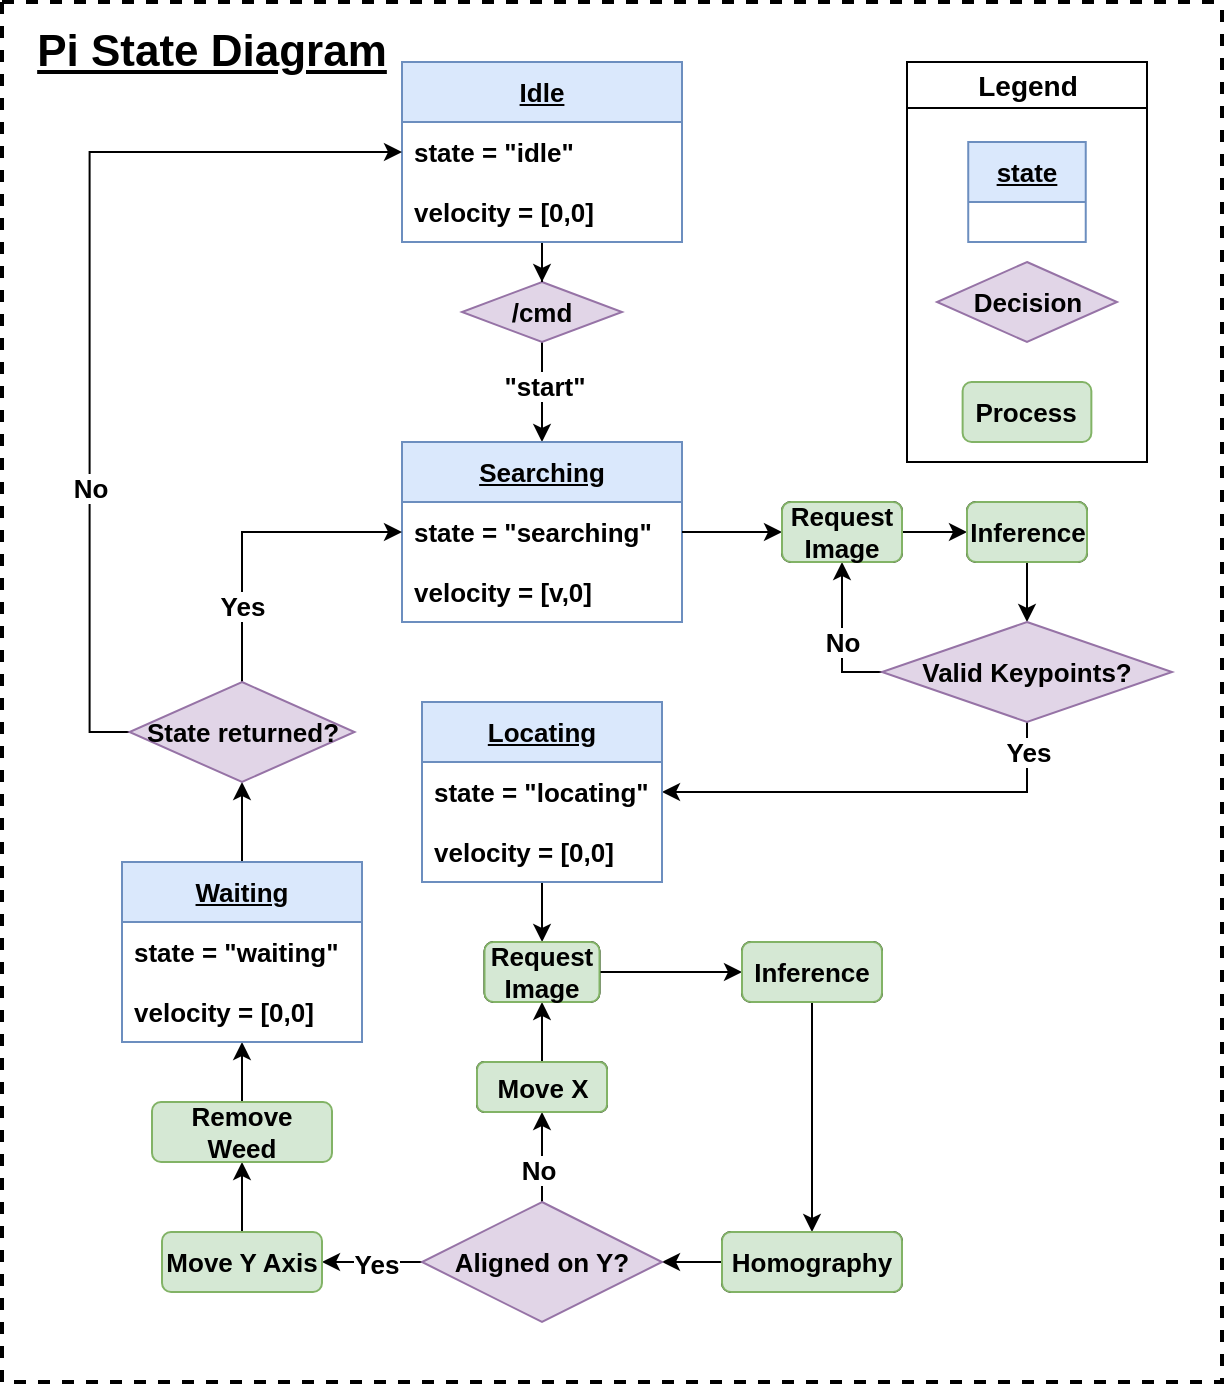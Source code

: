 <mxfile version="24.8.6">
  <diagram id="DzLsgyPNC4y2OptwUkxq" name="Page-1">
    <mxGraphModel dx="1687" dy="1009" grid="1" gridSize="10" guides="1" tooltips="1" connect="1" arrows="1" fold="1" page="1" pageScale="1" pageWidth="850" pageHeight="1100" math="0" shadow="0">
      <root>
        <mxCell id="0" />
        <mxCell id="1" parent="0" />
        <mxCell id="jF6Baknl4ynv4NxAoaoa-1" style="edgeStyle=orthogonalEdgeStyle;rounded=0;orthogonalLoop=1;jettySize=auto;html=1;exitX=0.5;exitY=1;exitDx=0;exitDy=0;entryX=0.5;entryY=0;entryDx=0;entryDy=0;fontStyle=1;fontSize=13;" parent="1" source="jF6Baknl4ynv4NxAoaoa-3" target="jF6Baknl4ynv4NxAoaoa-8" edge="1">
          <mxGeometry relative="1" as="geometry" />
        </mxCell>
        <mxCell id="jF6Baknl4ynv4NxAoaoa-2" value="&quot;start&quot;" style="edgeLabel;html=1;align=center;verticalAlign=middle;resizable=0;points=[];fontStyle=1;fontSize=13;" parent="jF6Baknl4ynv4NxAoaoa-1" vertex="1" connectable="0">
          <mxGeometry x="-0.12" y="1" relative="1" as="geometry">
            <mxPoint as="offset" />
          </mxGeometry>
        </mxCell>
        <mxCell id="jF6Baknl4ynv4NxAoaoa-3" value="/cmd" style="rhombus;whiteSpace=wrap;html=1;fillColor=#e1d5e7;strokeColor=#9673a6;fontStyle=1;fontSize=13;" parent="1" vertex="1">
          <mxGeometry x="410" y="230" width="80" height="30" as="geometry" />
        </mxCell>
        <mxCell id="jF6Baknl4ynv4NxAoaoa-4" style="edgeStyle=orthogonalEdgeStyle;rounded=0;orthogonalLoop=1;jettySize=auto;html=1;entryX=0.5;entryY=0;entryDx=0;entryDy=0;fontStyle=1;fontSize=13;" parent="1" source="jF6Baknl4ynv4NxAoaoa-5" target="jF6Baknl4ynv4NxAoaoa-3" edge="1">
          <mxGeometry relative="1" as="geometry" />
        </mxCell>
        <mxCell id="jF6Baknl4ynv4NxAoaoa-5" value="&lt;span style=&quot;font-size: 13px;&quot;&gt;&lt;u style=&quot;font-size: 13px;&quot;&gt;Idle&lt;/u&gt;&lt;/span&gt;" style="swimlane;fontStyle=1;childLayout=stackLayout;horizontal=1;startSize=30;horizontalStack=0;resizeParent=1;resizeParentMax=0;resizeLast=0;collapsible=1;marginBottom=0;whiteSpace=wrap;html=1;fillColor=#dae8fc;strokeColor=#6c8ebf;fontSize=13;" parent="1" vertex="1">
          <mxGeometry x="380" y="120" width="140" height="90" as="geometry" />
        </mxCell>
        <mxCell id="jF6Baknl4ynv4NxAoaoa-6" value="state = &quot;idle&quot;" style="text;strokeColor=none;fillColor=none;align=left;verticalAlign=middle;spacingLeft=4;spacingRight=4;overflow=hidden;points=[[0,0.5],[1,0.5]];portConstraint=eastwest;rotatable=0;whiteSpace=wrap;html=1;fontStyle=1;fontSize=13;" parent="jF6Baknl4ynv4NxAoaoa-5" vertex="1">
          <mxGeometry y="30" width="140" height="30" as="geometry" />
        </mxCell>
        <mxCell id="jF6Baknl4ynv4NxAoaoa-7" value="velocity = [0,0]" style="text;strokeColor=none;fillColor=none;align=left;verticalAlign=middle;spacingLeft=4;spacingRight=4;overflow=hidden;points=[[0,0.5],[1,0.5]];portConstraint=eastwest;rotatable=0;whiteSpace=wrap;html=1;fontStyle=1;fontSize=13;" parent="jF6Baknl4ynv4NxAoaoa-5" vertex="1">
          <mxGeometry y="60" width="140" height="30" as="geometry" />
        </mxCell>
        <mxCell id="jF6Baknl4ynv4NxAoaoa-8" value="&lt;span style=&quot;font-size: 13px;&quot;&gt;&lt;u style=&quot;font-size: 13px;&quot;&gt;Searching&lt;/u&gt;&lt;/span&gt;" style="swimlane;fontStyle=1;childLayout=stackLayout;horizontal=1;startSize=30;horizontalStack=0;resizeParent=1;resizeParentMax=0;resizeLast=0;collapsible=1;marginBottom=0;whiteSpace=wrap;html=1;fillColor=#dae8fc;strokeColor=#6c8ebf;fontSize=13;" parent="1" vertex="1">
          <mxGeometry x="380" y="310" width="140" height="90" as="geometry" />
        </mxCell>
        <mxCell id="jF6Baknl4ynv4NxAoaoa-9" value="state = &quot;searching&quot;" style="text;strokeColor=none;fillColor=none;align=left;verticalAlign=middle;spacingLeft=4;spacingRight=4;overflow=hidden;points=[[0,0.5],[1,0.5]];portConstraint=eastwest;rotatable=0;whiteSpace=wrap;html=1;fontStyle=1;fontSize=13;" parent="jF6Baknl4ynv4NxAoaoa-8" vertex="1">
          <mxGeometry y="30" width="140" height="30" as="geometry" />
        </mxCell>
        <mxCell id="jF6Baknl4ynv4NxAoaoa-10" value="velocity = [v,0]" style="text;strokeColor=none;fillColor=none;align=left;verticalAlign=middle;spacingLeft=4;spacingRight=4;overflow=hidden;points=[[0,0.5],[1,0.5]];portConstraint=eastwest;rotatable=0;whiteSpace=wrap;html=1;fontStyle=1;fontSize=13;" parent="jF6Baknl4ynv4NxAoaoa-8" vertex="1">
          <mxGeometry y="60" width="140" height="30" as="geometry" />
        </mxCell>
        <mxCell id="jF6Baknl4ynv4NxAoaoa-11" style="edgeStyle=orthogonalEdgeStyle;rounded=0;orthogonalLoop=1;jettySize=auto;html=1;exitX=1;exitY=0.5;exitDx=0;exitDy=0;entryX=0;entryY=0.5;entryDx=0;entryDy=0;fontStyle=1;fontSize=13;" parent="1" source="jF6Baknl4ynv4NxAoaoa-12" target="jF6Baknl4ynv4NxAoaoa-15" edge="1">
          <mxGeometry relative="1" as="geometry" />
        </mxCell>
        <mxCell id="jF6Baknl4ynv4NxAoaoa-12" value="Request Image" style="rounded=1;whiteSpace=wrap;html=1;fontStyle=1;fontSize=13;" parent="1" vertex="1">
          <mxGeometry x="570" y="340" width="60" height="30" as="geometry" />
        </mxCell>
        <mxCell id="jF6Baknl4ynv4NxAoaoa-13" style="edgeStyle=orthogonalEdgeStyle;rounded=0;orthogonalLoop=1;jettySize=auto;html=1;exitX=1;exitY=0.5;exitDx=0;exitDy=0;entryX=0;entryY=0.5;entryDx=0;entryDy=0;fontStyle=1;fontSize=13;" parent="1" source="jF6Baknl4ynv4NxAoaoa-9" target="jF6Baknl4ynv4NxAoaoa-12" edge="1">
          <mxGeometry relative="1" as="geometry" />
        </mxCell>
        <mxCell id="jF6Baknl4ynv4NxAoaoa-14" style="edgeStyle=orthogonalEdgeStyle;rounded=0;orthogonalLoop=1;jettySize=auto;html=1;exitX=0.5;exitY=1;exitDx=0;exitDy=0;entryX=0.5;entryY=0;entryDx=0;entryDy=0;fontStyle=1;fontSize=13;" parent="1" source="jF6Baknl4ynv4NxAoaoa-15" target="jF6Baknl4ynv4NxAoaoa-20" edge="1">
          <mxGeometry relative="1" as="geometry" />
        </mxCell>
        <mxCell id="jF6Baknl4ynv4NxAoaoa-15" value="Inference" style="rounded=1;whiteSpace=wrap;html=1;fontStyle=1;fontSize=13;" parent="1" vertex="1">
          <mxGeometry x="662.5" y="340" width="60" height="30" as="geometry" />
        </mxCell>
        <mxCell id="jF6Baknl4ynv4NxAoaoa-16" style="edgeStyle=orthogonalEdgeStyle;rounded=0;orthogonalLoop=1;jettySize=auto;html=1;exitX=0;exitY=0.5;exitDx=0;exitDy=0;entryX=0.5;entryY=1;entryDx=0;entryDy=0;fontStyle=1;fontSize=13;" parent="1" source="jF6Baknl4ynv4NxAoaoa-20" target="jF6Baknl4ynv4NxAoaoa-12" edge="1">
          <mxGeometry relative="1" as="geometry" />
        </mxCell>
        <mxCell id="jF6Baknl4ynv4NxAoaoa-17" value="No" style="edgeLabel;html=1;align=center;verticalAlign=middle;resizable=0;points=[];fontStyle=1;fontSize=13;" parent="jF6Baknl4ynv4NxAoaoa-16" vertex="1" connectable="0">
          <mxGeometry x="-0.491" y="-1" relative="1" as="geometry">
            <mxPoint x="-1" y="-14" as="offset" />
          </mxGeometry>
        </mxCell>
        <mxCell id="jF6Baknl4ynv4NxAoaoa-18" style="edgeStyle=orthogonalEdgeStyle;rounded=0;orthogonalLoop=1;jettySize=auto;html=1;exitX=0.5;exitY=1;exitDx=0;exitDy=0;entryX=1;entryY=0.5;entryDx=0;entryDy=0;fontStyle=1;fontSize=13;" parent="1" source="jF6Baknl4ynv4NxAoaoa-20" target="jF6Baknl4ynv4NxAoaoa-23" edge="1">
          <mxGeometry relative="1" as="geometry" />
        </mxCell>
        <mxCell id="jF6Baknl4ynv4NxAoaoa-19" value="Yes" style="edgeLabel;html=1;align=center;verticalAlign=middle;resizable=0;points=[];fontStyle=1;fontSize=13;" parent="jF6Baknl4ynv4NxAoaoa-18" vertex="1" connectable="0">
          <mxGeometry x="-0.789" y="1" relative="1" as="geometry">
            <mxPoint x="-1" y="-8" as="offset" />
          </mxGeometry>
        </mxCell>
        <mxCell id="jF6Baknl4ynv4NxAoaoa-20" value="Valid Keypoints?" style="rhombus;whiteSpace=wrap;html=1;fillColor=#e1d5e7;strokeColor=#9673a6;fontStyle=1;fontSize=13;" parent="1" vertex="1">
          <mxGeometry x="620" y="400" width="145" height="50" as="geometry" />
        </mxCell>
        <mxCell id="jF6Baknl4ynv4NxAoaoa-21" style="edgeStyle=orthogonalEdgeStyle;rounded=0;orthogonalLoop=1;jettySize=auto;html=1;fontStyle=1;fontSize=13;" parent="1" source="jF6Baknl4ynv4NxAoaoa-22" target="jF6Baknl4ynv4NxAoaoa-26" edge="1">
          <mxGeometry relative="1" as="geometry" />
        </mxCell>
        <mxCell id="jF6Baknl4ynv4NxAoaoa-22" value="&lt;span style=&quot;font-size: 13px;&quot;&gt;&lt;u style=&quot;font-size: 13px;&quot;&gt;Locating&lt;/u&gt;&lt;/span&gt;" style="swimlane;fontStyle=1;childLayout=stackLayout;horizontal=1;startSize=30;horizontalStack=0;resizeParent=1;resizeParentMax=0;resizeLast=0;collapsible=1;marginBottom=0;whiteSpace=wrap;html=1;fillColor=#dae8fc;strokeColor=#6c8ebf;fontSize=13;" parent="1" vertex="1">
          <mxGeometry x="390" y="440" width="120" height="90" as="geometry" />
        </mxCell>
        <mxCell id="jF6Baknl4ynv4NxAoaoa-23" value="state = &quot;locating&quot;" style="text;strokeColor=none;fillColor=none;align=left;verticalAlign=middle;spacingLeft=4;spacingRight=4;overflow=hidden;points=[[0,0.5],[1,0.5]];portConstraint=eastwest;rotatable=0;whiteSpace=wrap;html=1;fontStyle=1;fontSize=13;" parent="jF6Baknl4ynv4NxAoaoa-22" vertex="1">
          <mxGeometry y="30" width="120" height="30" as="geometry" />
        </mxCell>
        <mxCell id="jF6Baknl4ynv4NxAoaoa-24" value="velocity = [0,0]" style="text;strokeColor=none;fillColor=none;align=left;verticalAlign=middle;spacingLeft=4;spacingRight=4;overflow=hidden;points=[[0,0.5],[1,0.5]];portConstraint=eastwest;rotatable=0;whiteSpace=wrap;html=1;fontStyle=1;fontSize=13;" parent="jF6Baknl4ynv4NxAoaoa-22" vertex="1">
          <mxGeometry y="60" width="120" height="30" as="geometry" />
        </mxCell>
        <mxCell id="jF6Baknl4ynv4NxAoaoa-25" style="edgeStyle=orthogonalEdgeStyle;rounded=0;orthogonalLoop=1;jettySize=auto;html=1;exitX=1;exitY=0.5;exitDx=0;exitDy=0;entryX=0;entryY=0.5;entryDx=0;entryDy=0;fontStyle=1;fontSize=13;" parent="1" source="jF6Baknl4ynv4NxAoaoa-26" target="jF6Baknl4ynv4NxAoaoa-28" edge="1">
          <mxGeometry relative="1" as="geometry" />
        </mxCell>
        <mxCell id="jF6Baknl4ynv4NxAoaoa-26" value="Request Image" style="rounded=1;whiteSpace=wrap;html=1;fontStyle=1;fontSize=13;" parent="1" vertex="1">
          <mxGeometry x="421.25" y="560" width="57.5" height="30" as="geometry" />
        </mxCell>
        <mxCell id="jF6Baknl4ynv4NxAoaoa-27" style="edgeStyle=orthogonalEdgeStyle;rounded=0;orthogonalLoop=1;jettySize=auto;html=1;exitX=0.5;exitY=1;exitDx=0;exitDy=0;entryX=0.5;entryY=0;entryDx=0;entryDy=0;fontStyle=1;fontSize=13;" parent="1" source="jF6Baknl4ynv4NxAoaoa-28" target="jF6Baknl4ynv4NxAoaoa-30" edge="1">
          <mxGeometry relative="1" as="geometry" />
        </mxCell>
        <mxCell id="jF6Baknl4ynv4NxAoaoa-28" value="Inference" style="rounded=1;whiteSpace=wrap;html=1;fontStyle=1;fontSize=13;" parent="1" vertex="1">
          <mxGeometry x="550" y="560" width="70" height="30" as="geometry" />
        </mxCell>
        <mxCell id="jF6Baknl4ynv4NxAoaoa-29" style="edgeStyle=orthogonalEdgeStyle;rounded=0;orthogonalLoop=1;jettySize=auto;html=1;exitX=0;exitY=0.5;exitDx=0;exitDy=0;entryX=1;entryY=0.5;entryDx=0;entryDy=0;fontStyle=1;fontSize=13;" parent="1" source="jF6Baknl4ynv4NxAoaoa-30" target="jF6Baknl4ynv4NxAoaoa-38" edge="1">
          <mxGeometry relative="1" as="geometry" />
        </mxCell>
        <mxCell id="jF6Baknl4ynv4NxAoaoa-30" value="Homography" style="rounded=1;whiteSpace=wrap;html=1;fontStyle=1;fontSize=13;" parent="1" vertex="1">
          <mxGeometry x="540" y="705" width="90" height="30" as="geometry" />
        </mxCell>
        <mxCell id="jF6Baknl4ynv4NxAoaoa-31" style="edgeStyle=orthogonalEdgeStyle;rounded=0;orthogonalLoop=1;jettySize=auto;html=1;exitX=0.5;exitY=0;exitDx=0;exitDy=0;entryX=0.5;entryY=1;entryDx=0;entryDy=0;fontStyle=1;fontSize=13;" parent="1" source="jF6Baknl4ynv4NxAoaoa-32" target="jF6Baknl4ynv4NxAoaoa-26" edge="1">
          <mxGeometry relative="1" as="geometry" />
        </mxCell>
        <mxCell id="jF6Baknl4ynv4NxAoaoa-32" value="Move X" style="rounded=1;whiteSpace=wrap;html=1;fontStyle=1;fontSize=13;" parent="1" vertex="1">
          <mxGeometry x="417.5" y="620" width="65" height="25" as="geometry" />
        </mxCell>
        <mxCell id="jF6Baknl4ynv4NxAoaoa-34" style="edgeStyle=orthogonalEdgeStyle;rounded=0;orthogonalLoop=1;jettySize=auto;html=1;exitX=0.5;exitY=0;exitDx=0;exitDy=0;entryX=0.5;entryY=1;entryDx=0;entryDy=0;fontStyle=1;fontSize=13;" parent="1" source="jF6Baknl4ynv4NxAoaoa-38" target="jF6Baknl4ynv4NxAoaoa-32" edge="1">
          <mxGeometry relative="1" as="geometry" />
        </mxCell>
        <mxCell id="jF6Baknl4ynv4NxAoaoa-35" value="No" style="edgeLabel;html=1;align=center;verticalAlign=middle;resizable=0;points=[];fontStyle=1;fontSize=13;" parent="jF6Baknl4ynv4NxAoaoa-34" vertex="1" connectable="0">
          <mxGeometry x="-0.275" y="2" relative="1" as="geometry">
            <mxPoint as="offset" />
          </mxGeometry>
        </mxCell>
        <mxCell id="jF6Baknl4ynv4NxAoaoa-36" style="edgeStyle=orthogonalEdgeStyle;rounded=0;orthogonalLoop=1;jettySize=auto;html=1;exitX=0;exitY=0.5;exitDx=0;exitDy=0;entryX=1;entryY=0.5;entryDx=0;entryDy=0;fontStyle=1;fontSize=13;" parent="1" source="jF6Baknl4ynv4NxAoaoa-38" target="jF6Baknl4ynv4NxAoaoa-40" edge="1">
          <mxGeometry relative="1" as="geometry" />
        </mxCell>
        <mxCell id="jF6Baknl4ynv4NxAoaoa-37" value="Yes" style="edgeLabel;html=1;align=center;verticalAlign=middle;resizable=0;points=[];fontStyle=1;fontSize=13;" parent="jF6Baknl4ynv4NxAoaoa-36" vertex="1" connectable="0">
          <mxGeometry x="-0.057" y="1" relative="1" as="geometry">
            <mxPoint as="offset" />
          </mxGeometry>
        </mxCell>
        <mxCell id="jF6Baknl4ynv4NxAoaoa-38" value="Aligned on Y?" style="rhombus;whiteSpace=wrap;html=1;fillColor=#e1d5e7;strokeColor=#9673a6;fontStyle=1;fontSize=13;" parent="1" vertex="1">
          <mxGeometry x="390" y="690" width="120" height="60" as="geometry" />
        </mxCell>
        <mxCell id="jF6Baknl4ynv4NxAoaoa-39" style="edgeStyle=orthogonalEdgeStyle;rounded=0;orthogonalLoop=1;jettySize=auto;html=1;exitX=0.5;exitY=0;exitDx=0;exitDy=0;entryX=0.5;entryY=1;entryDx=0;entryDy=0;fontStyle=1;fontSize=13;" parent="1" source="jF6Baknl4ynv4NxAoaoa-40" target="jF6Baknl4ynv4NxAoaoa-42" edge="1">
          <mxGeometry relative="1" as="geometry" />
        </mxCell>
        <mxCell id="jF6Baknl4ynv4NxAoaoa-40" value="Move Y Axis" style="rounded=1;whiteSpace=wrap;html=1;fillColor=#d5e8d4;strokeColor=#82b366;fontStyle=1;fontSize=13;" parent="1" vertex="1">
          <mxGeometry x="260" y="705" width="80" height="30" as="geometry" />
        </mxCell>
        <mxCell id="jF6Baknl4ynv4NxAoaoa-46" style="edgeStyle=orthogonalEdgeStyle;rounded=0;orthogonalLoop=1;jettySize=auto;html=1;exitX=0.5;exitY=0;exitDx=0;exitDy=0;fontStyle=1;fontSize=13;" parent="1" source="jF6Baknl4ynv4NxAoaoa-42" target="jF6Baknl4ynv4NxAoaoa-43" edge="1">
          <mxGeometry relative="1" as="geometry" />
        </mxCell>
        <mxCell id="jF6Baknl4ynv4NxAoaoa-42" value="Remove Weed" style="rounded=1;whiteSpace=wrap;html=1;fillColor=#d5e8d4;strokeColor=#82b366;fontStyle=1;fontSize=13;" parent="1" vertex="1">
          <mxGeometry x="255" y="640" width="90" height="30" as="geometry" />
        </mxCell>
        <mxCell id="jF6Baknl4ynv4NxAoaoa-48" style="edgeStyle=orthogonalEdgeStyle;rounded=0;orthogonalLoop=1;jettySize=auto;html=1;exitX=0.5;exitY=0;exitDx=0;exitDy=0;entryX=0.5;entryY=1;entryDx=0;entryDy=0;fontStyle=1;fontSize=13;" parent="1" source="jF6Baknl4ynv4NxAoaoa-43" target="jF6Baknl4ynv4NxAoaoa-47" edge="1">
          <mxGeometry relative="1" as="geometry" />
        </mxCell>
        <mxCell id="jF6Baknl4ynv4NxAoaoa-43" value="&lt;span style=&quot;font-size: 13px;&quot;&gt;&lt;u style=&quot;font-size: 13px;&quot;&gt;Waiting&lt;/u&gt;&lt;/span&gt;" style="swimlane;fontStyle=1;childLayout=stackLayout;horizontal=1;startSize=30;horizontalStack=0;resizeParent=1;resizeParentMax=0;resizeLast=0;collapsible=1;marginBottom=0;whiteSpace=wrap;html=1;fillColor=#dae8fc;strokeColor=#6c8ebf;fontSize=13;" parent="1" vertex="1">
          <mxGeometry x="240" y="520" width="120" height="90" as="geometry" />
        </mxCell>
        <mxCell id="jF6Baknl4ynv4NxAoaoa-44" value="state = &quot;waiting&quot;" style="text;strokeColor=none;fillColor=none;align=left;verticalAlign=middle;spacingLeft=4;spacingRight=4;overflow=hidden;points=[[0,0.5],[1,0.5]];portConstraint=eastwest;rotatable=0;whiteSpace=wrap;html=1;fontStyle=1;fontSize=13;" parent="jF6Baknl4ynv4NxAoaoa-43" vertex="1">
          <mxGeometry y="30" width="120" height="30" as="geometry" />
        </mxCell>
        <mxCell id="jF6Baknl4ynv4NxAoaoa-45" value="velocity = [0,0]" style="text;strokeColor=none;fillColor=none;align=left;verticalAlign=middle;spacingLeft=4;spacingRight=4;overflow=hidden;points=[[0,0.5],[1,0.5]];portConstraint=eastwest;rotatable=0;whiteSpace=wrap;html=1;fontStyle=1;fontSize=13;" parent="jF6Baknl4ynv4NxAoaoa-43" vertex="1">
          <mxGeometry y="60" width="120" height="30" as="geometry" />
        </mxCell>
        <mxCell id="jF6Baknl4ynv4NxAoaoa-49" style="edgeStyle=orthogonalEdgeStyle;rounded=0;orthogonalLoop=1;jettySize=auto;html=1;exitX=0.5;exitY=0;exitDx=0;exitDy=0;entryX=0;entryY=0.5;entryDx=0;entryDy=0;fontStyle=1;fontSize=13;" parent="1" source="jF6Baknl4ynv4NxAoaoa-47" target="jF6Baknl4ynv4NxAoaoa-9" edge="1">
          <mxGeometry relative="1" as="geometry" />
        </mxCell>
        <mxCell id="jF6Baknl4ynv4NxAoaoa-50" value="Yes" style="edgeLabel;html=1;align=center;verticalAlign=middle;resizable=0;points=[];fontStyle=1;fontSize=13;" parent="jF6Baknl4ynv4NxAoaoa-49" vertex="1" connectable="0">
          <mxGeometry x="-0.507" relative="1" as="geometry">
            <mxPoint as="offset" />
          </mxGeometry>
        </mxCell>
        <mxCell id="jF6Baknl4ynv4NxAoaoa-51" style="edgeStyle=orthogonalEdgeStyle;rounded=0;orthogonalLoop=1;jettySize=auto;html=1;exitX=0;exitY=0.5;exitDx=0;exitDy=0;entryX=0;entryY=0.5;entryDx=0;entryDy=0;fontStyle=1;fontSize=13;" parent="1" source="jF6Baknl4ynv4NxAoaoa-47" target="jF6Baknl4ynv4NxAoaoa-6" edge="1">
          <mxGeometry relative="1" as="geometry" />
        </mxCell>
        <mxCell id="jF6Baknl4ynv4NxAoaoa-52" value="No" style="edgeLabel;html=1;align=center;verticalAlign=middle;resizable=0;points=[];fontStyle=1;fontSize=13;" parent="jF6Baknl4ynv4NxAoaoa-51" vertex="1" connectable="0">
          <mxGeometry x="-0.388" relative="1" as="geometry">
            <mxPoint as="offset" />
          </mxGeometry>
        </mxCell>
        <mxCell id="jF6Baknl4ynv4NxAoaoa-47" value="State returned?" style="rhombus;whiteSpace=wrap;html=1;fillColor=#e1d5e7;strokeColor=#9673a6;fontStyle=1;fontSize=13;" parent="1" vertex="1">
          <mxGeometry x="243.75" y="430" width="112.5" height="50" as="geometry" />
        </mxCell>
        <mxCell id="jF6Baknl4ynv4NxAoaoa-53" value="Request Image" style="rounded=1;whiteSpace=wrap;html=1;fillColor=#d5e8d4;strokeColor=#82b366;fontStyle=1;fontSize=13;" parent="1" vertex="1">
          <mxGeometry x="570" y="340" width="60" height="30" as="geometry" />
        </mxCell>
        <mxCell id="jF6Baknl4ynv4NxAoaoa-54" value="Inference" style="rounded=1;whiteSpace=wrap;html=1;fillColor=#d5e8d4;strokeColor=#82b366;fontStyle=1;fontSize=13;" parent="1" vertex="1">
          <mxGeometry x="662.5" y="340" width="60" height="30" as="geometry" />
        </mxCell>
        <mxCell id="jF6Baknl4ynv4NxAoaoa-55" value="Inference" style="rounded=1;whiteSpace=wrap;html=1;fillColor=#d5e8d4;strokeColor=#82b366;fontStyle=1;fontSize=13;" parent="1" vertex="1">
          <mxGeometry x="550" y="560" width="70" height="30" as="geometry" />
        </mxCell>
        <mxCell id="jF6Baknl4ynv4NxAoaoa-56" value="Request Image" style="rounded=1;whiteSpace=wrap;html=1;fillColor=#d5e8d4;strokeColor=#82b366;fontStyle=1;fontSize=13;" parent="1" vertex="1">
          <mxGeometry x="421.25" y="560" width="57.5" height="30" as="geometry" />
        </mxCell>
        <mxCell id="jF6Baknl4ynv4NxAoaoa-57" value="Move X" style="rounded=1;whiteSpace=wrap;html=1;fillColor=#d5e8d4;strokeColor=#82b366;fontStyle=1;fontSize=13;" parent="1" vertex="1">
          <mxGeometry x="417.5" y="620" width="65" height="25" as="geometry" />
        </mxCell>
        <mxCell id="jF6Baknl4ynv4NxAoaoa-58" value="Homography" style="rounded=1;whiteSpace=wrap;html=1;fillColor=#d5e8d4;strokeColor=#82b366;fontStyle=1;fontSize=13;" parent="1" vertex="1">
          <mxGeometry x="540" y="705" width="90" height="30" as="geometry" />
        </mxCell>
        <mxCell id="AswwbYB_JzOathdGm4Od-8" value="" style="swimlane;startSize=0;strokeWidth=2;dashed=1;" vertex="1" parent="1">
          <mxGeometry x="180" y="90" width="610" height="690" as="geometry" />
        </mxCell>
        <mxCell id="AswwbYB_JzOathdGm4Od-2" value="&lt;span style=&quot;font-size: 13px;&quot;&gt;&lt;u style=&quot;font-size: 13px;&quot;&gt;state&lt;/u&gt;&lt;/span&gt;" style="swimlane;fontStyle=1;childLayout=stackLayout;horizontal=1;startSize=30;horizontalStack=0;resizeParent=1;resizeParentMax=0;resizeLast=0;collapsible=1;marginBottom=0;whiteSpace=wrap;html=1;fillColor=#dae8fc;strokeColor=#6c8ebf;fontSize=13;" vertex="1" parent="AswwbYB_JzOathdGm4Od-8">
          <mxGeometry x="483.12" y="70" width="58.75" height="50" as="geometry" />
        </mxCell>
        <mxCell id="AswwbYB_JzOathdGm4Od-5" value="Decision" style="rhombus;whiteSpace=wrap;html=1;fillColor=#e1d5e7;strokeColor=#9673a6;fontStyle=1;fontSize=13;" vertex="1" parent="AswwbYB_JzOathdGm4Od-8">
          <mxGeometry x="467.5" y="130" width="90" height="40" as="geometry" />
        </mxCell>
        <mxCell id="AswwbYB_JzOathdGm4Od-6" value="Process" style="rounded=1;whiteSpace=wrap;html=1;fillColor=#d5e8d4;strokeColor=#82b366;fontStyle=1;fontSize=13;" vertex="1" parent="AswwbYB_JzOathdGm4Od-8">
          <mxGeometry x="480.31" y="190" width="64.37" height="30" as="geometry" />
        </mxCell>
        <mxCell id="AswwbYB_JzOathdGm4Od-7" value="&lt;font style=&quot;font-size: 14px;&quot;&gt;Legend&lt;/font&gt;" style="swimlane;whiteSpace=wrap;html=1;" vertex="1" parent="AswwbYB_JzOathdGm4Od-8">
          <mxGeometry x="452.5" y="30" width="120" height="200" as="geometry" />
        </mxCell>
        <mxCell id="AswwbYB_JzOathdGm4Od-9" value="&lt;b style=&quot;font-size: 22px;&quot;&gt;&lt;u style=&quot;font-size: 22px;&quot;&gt;&lt;font style=&quot;font-size: 22px;&quot;&gt;Pi State Diagram&lt;/font&gt;&lt;/u&gt;&lt;/b&gt;" style="text;html=1;align=center;verticalAlign=middle;whiteSpace=wrap;rounded=0;fontSize=22;" vertex="1" parent="AswwbYB_JzOathdGm4Od-8">
          <mxGeometry x="10" y="10" width="190" height="30" as="geometry" />
        </mxCell>
      </root>
    </mxGraphModel>
  </diagram>
</mxfile>
